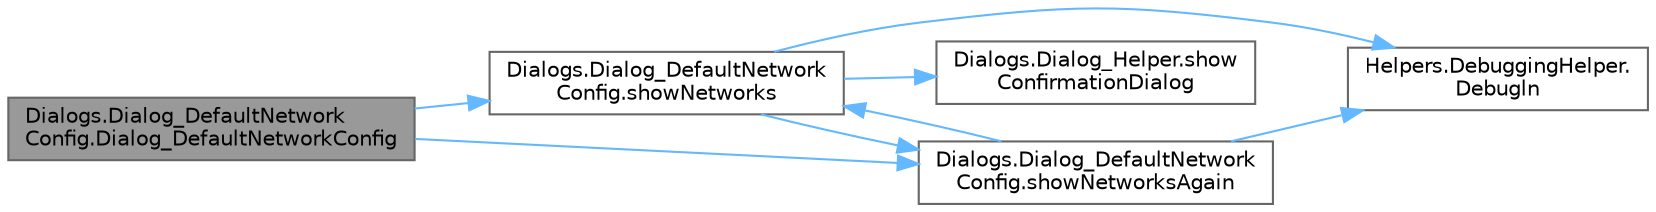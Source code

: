 digraph "Dialogs.Dialog_DefaultNetworkConfig.Dialog_DefaultNetworkConfig"
{
 // LATEX_PDF_SIZE
  bgcolor="transparent";
  edge [fontname=Helvetica,fontsize=10,labelfontname=Helvetica,labelfontsize=10];
  node [fontname=Helvetica,fontsize=10,shape=box,height=0.2,width=0.4];
  rankdir="LR";
  Node1 [id="Node000001",label="Dialogs.Dialog_DefaultNetwork\lConfig.Dialog_DefaultNetworkConfig",height=0.2,width=0.4,color="gray40", fillcolor="grey60", style="filled", fontcolor="black",tooltip=" "];
  Node1 -> Node2 [id="edge1_Node000001_Node000002",color="steelblue1",style="solid",tooltip=" "];
  Node2 [id="Node000002",label="Dialogs.Dialog_DefaultNetwork\lConfig.showNetworks",height=0.2,width=0.4,color="grey40", fillcolor="white", style="filled",URL="$class_dialogs_1_1_dialog___default_network_config.html#af038cf1f6fe4b4406df1ec2e6f63c7e8",tooltip=" "];
  Node2 -> Node3 [id="edge2_Node000002_Node000003",color="steelblue1",style="solid",tooltip=" "];
  Node3 [id="Node000003",label="Helpers.DebuggingHelper.\lDebugln",height=0.2,width=0.4,color="grey40", fillcolor="white", style="filled",URL="$class_helpers_1_1_debugging_helper.html#ac446f43e6c9df2e528e55c235b25cd6c",tooltip=" "];
  Node2 -> Node4 [id="edge3_Node000002_Node000004",color="steelblue1",style="solid",tooltip=" "];
  Node4 [id="Node000004",label="Dialogs.Dialog_Helper.show\lConfirmationDialog",height=0.2,width=0.4,color="grey40", fillcolor="white", style="filled",URL="$class_dialogs_1_1_dialog___helper.html#a7ec20b2bf87c52b9ca6f316b5f85dc9e",tooltip=" "];
  Node2 -> Node5 [id="edge4_Node000002_Node000005",color="steelblue1",style="solid",tooltip=" "];
  Node5 [id="Node000005",label="Dialogs.Dialog_DefaultNetwork\lConfig.showNetworksAgain",height=0.2,width=0.4,color="grey40", fillcolor="white", style="filled",URL="$class_dialogs_1_1_dialog___default_network_config.html#afb71a9b849d499fb957f1b93cba6ea06",tooltip=" "];
  Node5 -> Node3 [id="edge5_Node000005_Node000003",color="steelblue1",style="solid",tooltip=" "];
  Node5 -> Node2 [id="edge6_Node000005_Node000002",color="steelblue1",style="solid",tooltip=" "];
  Node1 -> Node5 [id="edge7_Node000001_Node000005",color="steelblue1",style="solid",tooltip=" "];
}
